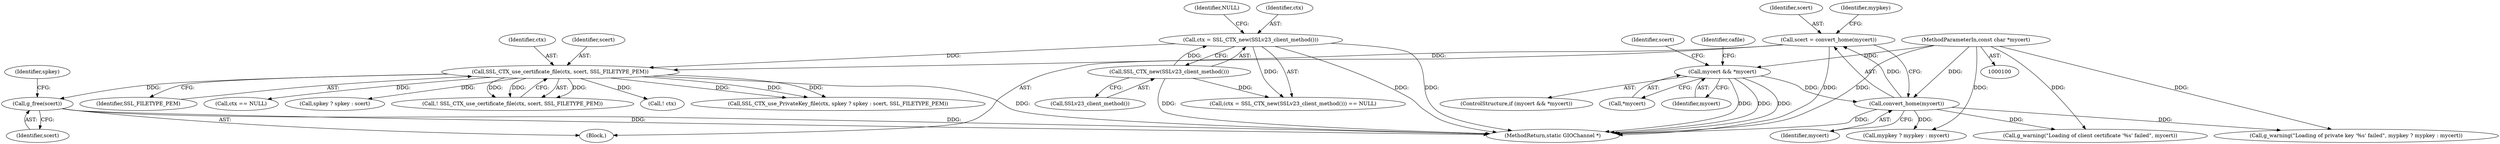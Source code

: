 digraph "0_irssi-proxy_85bbc05b21678e80423815d2ef1dfe26208491ab@API" {
"1000209" [label="(Call,g_free(scert))"];
"1000179" [label="(Call,SSL_CTX_use_certificate_file(ctx, scert, SSL_FILETYPE_PEM))"];
"1000154" [label="(Call,ctx = SSL_CTX_new(SSLv23_client_method()))"];
"1000156" [label="(Call,SSL_CTX_new(SSLv23_client_method()))"];
"1000164" [label="(Call,scert = convert_home(mycert))"];
"1000166" [label="(Call,convert_home(mycert))"];
"1000139" [label="(Call,mycert && *mycert)"];
"1000103" [label="(MethodParameterIn,const char *mycert)"];
"1000191" [label="(Call,spkey ? spkey : scert)"];
"1000165" [label="(Identifier,scert)"];
"1000140" [label="(Identifier,mycert)"];
"1000146" [label="(Identifier,scert)"];
"1000164" [label="(Call,scert = convert_home(mycert))"];
"1000139" [label="(Call,mycert && *mycert)"];
"1000394" [label="(MethodReturn,static GIOChannel *)"];
"1000183" [label="(Call,g_warning(\"Loading of client certificate '%s' failed\", mycert))"];
"1000179" [label="(Call,SSL_CTX_use_certificate_file(ctx, scert, SSL_FILETYPE_PEM))"];
"1000170" [label="(Identifier,mypkey)"];
"1000180" [label="(Identifier,ctx)"];
"1000166" [label="(Call,convert_home(mycert))"];
"1000158" [label="(Identifier,NULL)"];
"1000198" [label="(Call,mypkey ? mypkey : mycert)"];
"1000154" [label="(Call,ctx = SSL_CTX_new(SSLv23_client_method()))"];
"1000209" [label="(Call,g_free(scert))"];
"1000103" [label="(MethodParameterIn,const char *mycert)"];
"1000210" [label="(Identifier,scert)"];
"1000181" [label="(Identifier,scert)"];
"1000178" [label="(Call,! SSL_CTX_use_certificate_file(ctx, scert, SSL_FILETYPE_PEM))"];
"1000138" [label="(ControlStructure,if (mycert && *mycert))"];
"1000212" [label="(Identifier,spkey)"];
"1000167" [label="(Identifier,mycert)"];
"1000153" [label="(Call,(ctx = SSL_CTX_new(SSLv23_client_method())) == NULL)"];
"1000143" [label="(Block,)"];
"1000155" [label="(Identifier,ctx)"];
"1000216" [label="(Identifier,cafile)"];
"1000157" [label="(Call,SSLv23_client_method())"];
"1000156" [label="(Call,SSL_CTX_new(SSLv23_client_method()))"];
"1000196" [label="(Call,g_warning(\"Loading of private key '%s' failed\", mypkey ? mypkey : mycert))"];
"1000234" [label="(Call,! ctx)"];
"1000189" [label="(Call,SSL_CTX_use_PrivateKey_file(ctx, spkey ? spkey : scert, SSL_FILETYPE_PEM))"];
"1000141" [label="(Call,*mycert)"];
"1000182" [label="(Identifier,SSL_FILETYPE_PEM)"];
"1000290" [label="(Call,ctx == NULL)"];
"1000209" -> "1000143"  [label="AST: "];
"1000209" -> "1000210"  [label="CFG: "];
"1000210" -> "1000209"  [label="AST: "];
"1000212" -> "1000209"  [label="CFG: "];
"1000209" -> "1000394"  [label="DDG: "];
"1000209" -> "1000394"  [label="DDG: "];
"1000179" -> "1000209"  [label="DDG: "];
"1000179" -> "1000178"  [label="AST: "];
"1000179" -> "1000182"  [label="CFG: "];
"1000180" -> "1000179"  [label="AST: "];
"1000181" -> "1000179"  [label="AST: "];
"1000182" -> "1000179"  [label="AST: "];
"1000178" -> "1000179"  [label="CFG: "];
"1000179" -> "1000394"  [label="DDG: "];
"1000179" -> "1000178"  [label="DDG: "];
"1000179" -> "1000178"  [label="DDG: "];
"1000179" -> "1000178"  [label="DDG: "];
"1000154" -> "1000179"  [label="DDG: "];
"1000164" -> "1000179"  [label="DDG: "];
"1000179" -> "1000189"  [label="DDG: "];
"1000179" -> "1000189"  [label="DDG: "];
"1000179" -> "1000189"  [label="DDG: "];
"1000179" -> "1000191"  [label="DDG: "];
"1000179" -> "1000234"  [label="DDG: "];
"1000179" -> "1000290"  [label="DDG: "];
"1000154" -> "1000153"  [label="AST: "];
"1000154" -> "1000156"  [label="CFG: "];
"1000155" -> "1000154"  [label="AST: "];
"1000156" -> "1000154"  [label="AST: "];
"1000158" -> "1000154"  [label="CFG: "];
"1000154" -> "1000394"  [label="DDG: "];
"1000154" -> "1000394"  [label="DDG: "];
"1000154" -> "1000153"  [label="DDG: "];
"1000156" -> "1000154"  [label="DDG: "];
"1000156" -> "1000157"  [label="CFG: "];
"1000157" -> "1000156"  [label="AST: "];
"1000156" -> "1000394"  [label="DDG: "];
"1000156" -> "1000153"  [label="DDG: "];
"1000164" -> "1000143"  [label="AST: "];
"1000164" -> "1000166"  [label="CFG: "];
"1000165" -> "1000164"  [label="AST: "];
"1000166" -> "1000164"  [label="AST: "];
"1000170" -> "1000164"  [label="CFG: "];
"1000164" -> "1000394"  [label="DDG: "];
"1000166" -> "1000164"  [label="DDG: "];
"1000166" -> "1000167"  [label="CFG: "];
"1000167" -> "1000166"  [label="AST: "];
"1000166" -> "1000394"  [label="DDG: "];
"1000139" -> "1000166"  [label="DDG: "];
"1000103" -> "1000166"  [label="DDG: "];
"1000166" -> "1000183"  [label="DDG: "];
"1000166" -> "1000196"  [label="DDG: "];
"1000166" -> "1000198"  [label="DDG: "];
"1000139" -> "1000138"  [label="AST: "];
"1000139" -> "1000140"  [label="CFG: "];
"1000139" -> "1000141"  [label="CFG: "];
"1000140" -> "1000139"  [label="AST: "];
"1000141" -> "1000139"  [label="AST: "];
"1000146" -> "1000139"  [label="CFG: "];
"1000216" -> "1000139"  [label="CFG: "];
"1000139" -> "1000394"  [label="DDG: "];
"1000139" -> "1000394"  [label="DDG: "];
"1000139" -> "1000394"  [label="DDG: "];
"1000103" -> "1000139"  [label="DDG: "];
"1000103" -> "1000100"  [label="AST: "];
"1000103" -> "1000394"  [label="DDG: "];
"1000103" -> "1000183"  [label="DDG: "];
"1000103" -> "1000196"  [label="DDG: "];
"1000103" -> "1000198"  [label="DDG: "];
}

